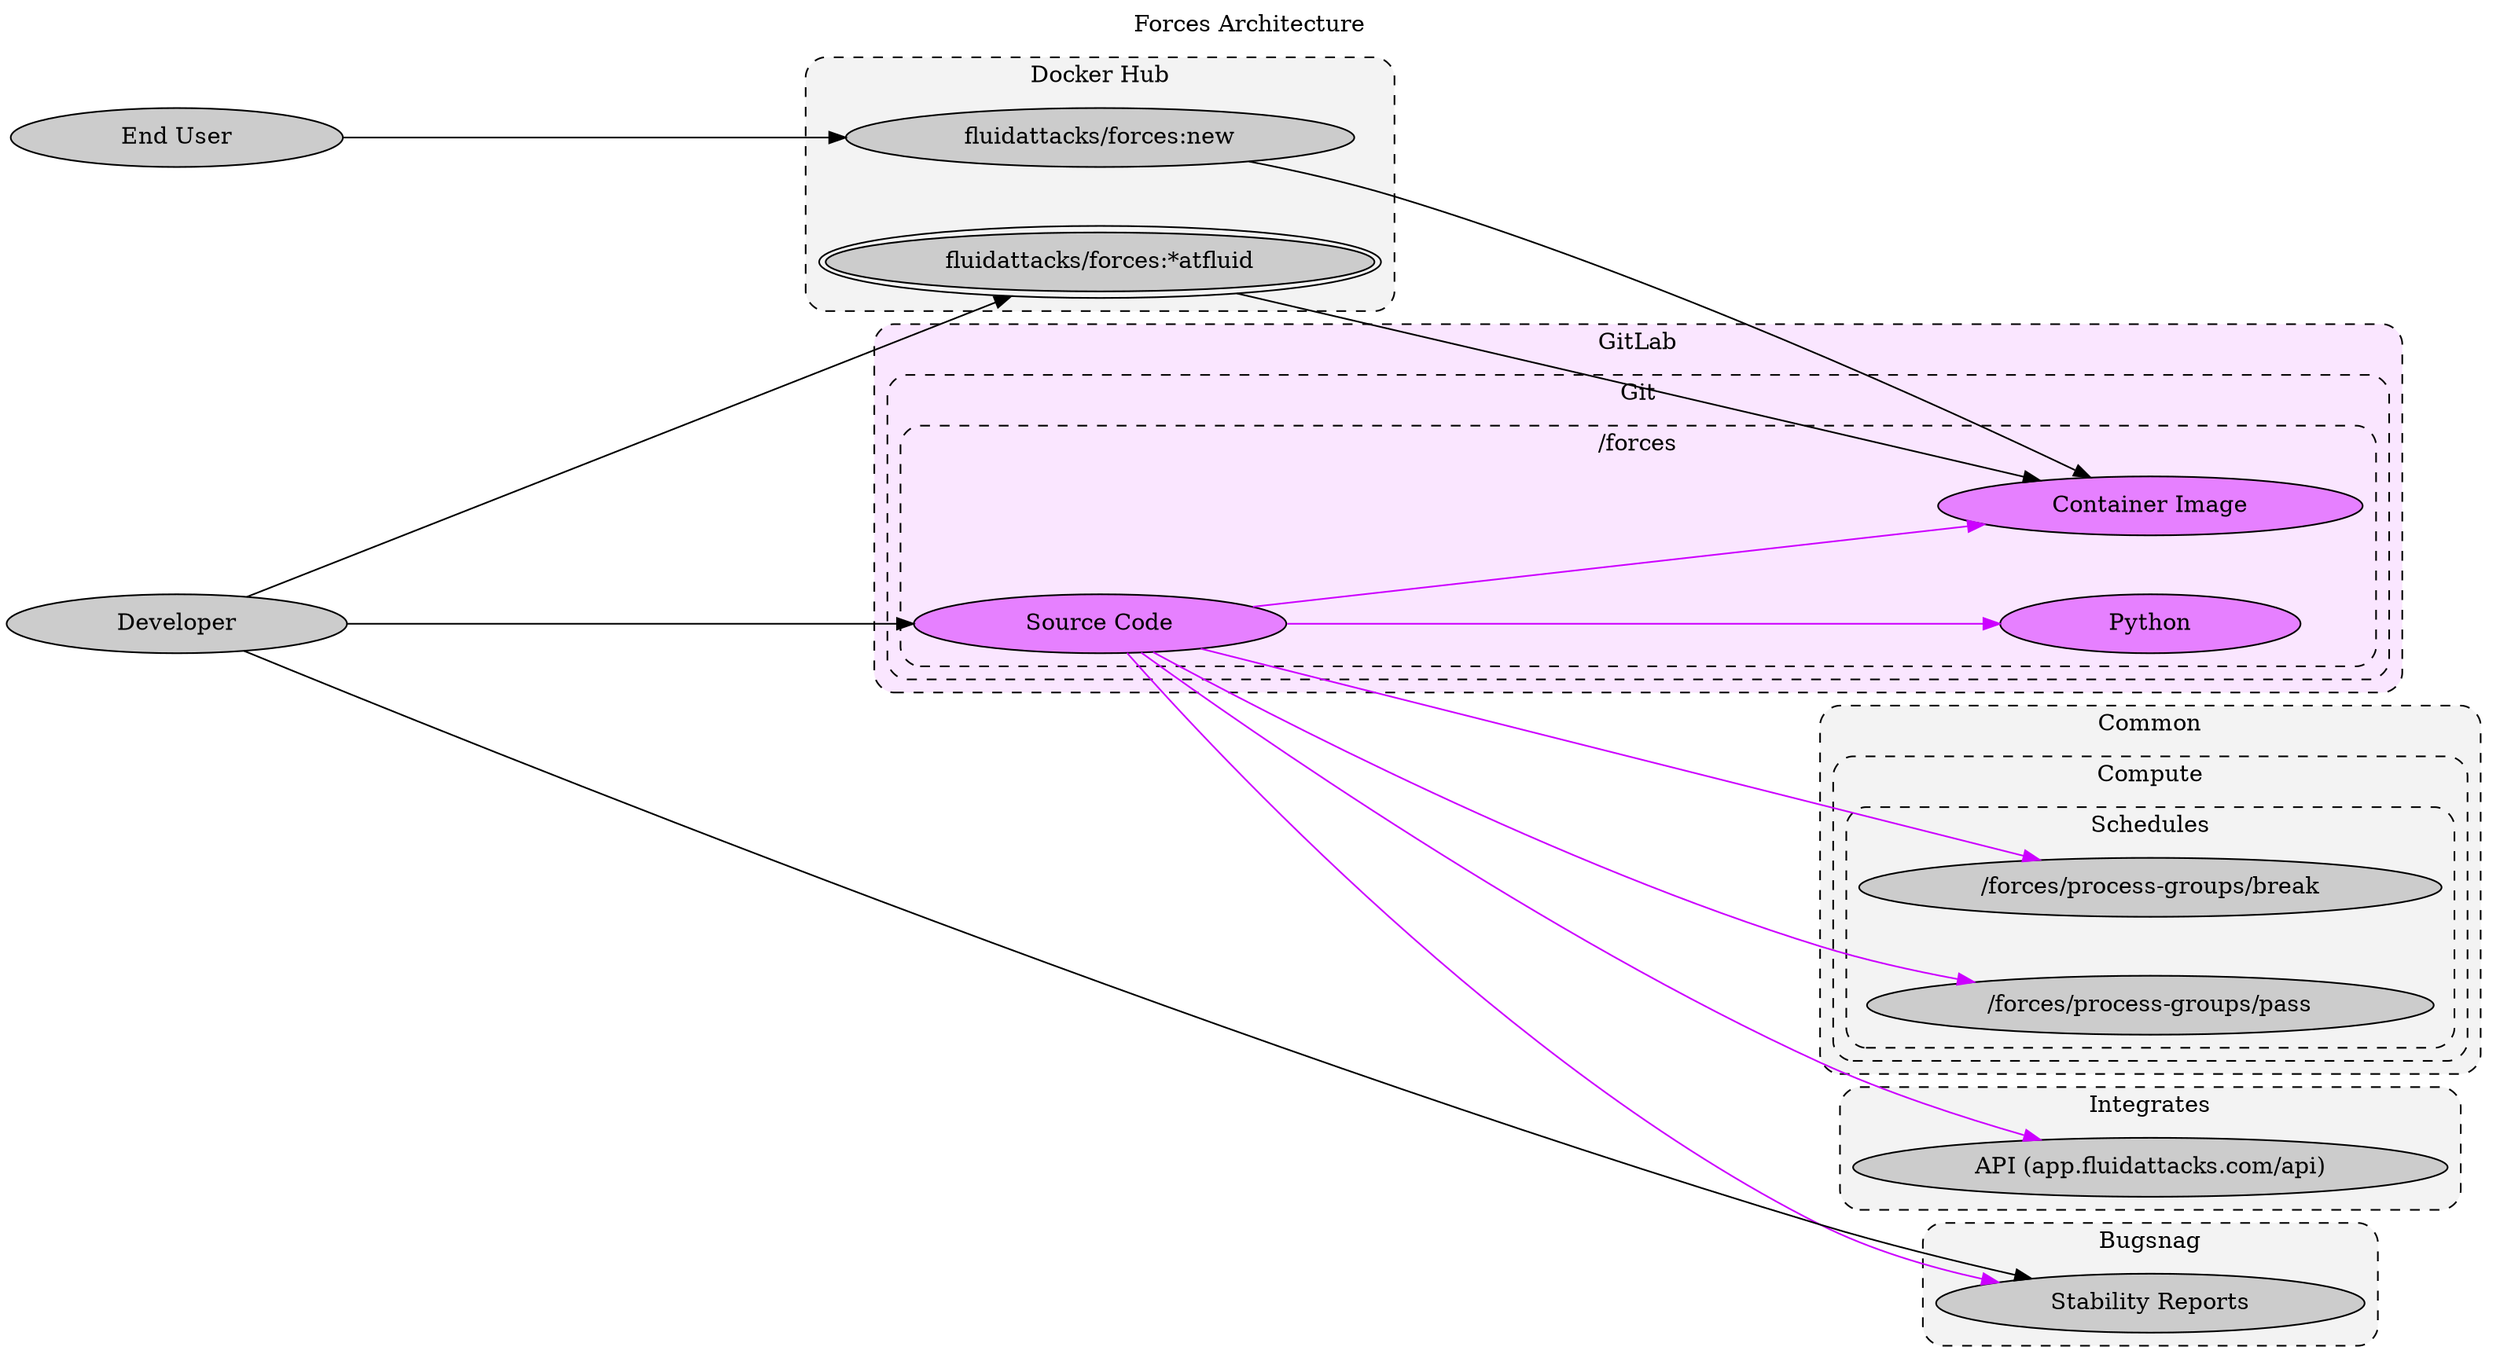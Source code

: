digraph forces {
  label="Forces Architecture"
  labelloc="t"
  compound="true"
  concentrate="true"
  rankdir="LR"
  ranksep="4.0"
  nodesep="0.5"
  overlap="scalexy"

  node[style="filled" margin="0.8,0.0"]
  graph[style="dashed,rounded"]

  subgraph cluster_bugsnag {
    label="Bugsnag"
    bgcolor="0.0 0.0 0.95"
    node[fillcolor="0.0 0.0 0.8"]

    bugsnag[label="Stability Reports"]
  }

  subgraph cluster_common {
    label="Common"
    bgcolor="0.0 0.0 0.95"
    node[fillcolor="0.0 0.0 0.8"]

    subgraph cluster_common_compute {
      label="Compute"

      subgraph cluster_common_compute_schedules {
        label="Schedules"

        common_compute_schedules_break[label="/forces/process-groups/break"]
        common_compute_schedules_pass[label="/forces/process-groups/pass"]
      }
    }
  }

  subgraph cluster_docker_hub {
    label="Docker Hub"
    bgcolor="0.0 0.0 0.95"
    node[fillcolor="0.0 0.0 0.8"]

    docker_hub_new[label="fluidattacks/forces:new"]
    docker_hub_dev[label="fluidattacks/forces:*atfluid" peripheries="2"]
  }

  subgraph cluster_gitlab {
    label="GitLab"
    bgcolor="0.8 0.1 1.0"
    node[fillcolor="0.8 0.5 1.0"]

    subgraph cluster_gitlab_git {
      label="Git"

      subgraph cluster_gitlab_forces {
        label="/forces"

        gitlab_forces[label="Source Code"]
        gitlab_forces_container_image[label="Container Image"]
        gitlab_forces_python[label="Python"]
      }
    }
  }

  subgraph cluster_integrates {
    label="Integrates"
    bgcolor="0.0 0.0 0.95"
    node[fillcolor="0.0 0.0 0.8"]

    integrates_api[label="API (app.fluidattacks.com/api)"]
  }

  node[fillcolor="0.0 0.0 0.8"]
  end_user[label="End User"]
  developer[label="Developer"]
  docker_hub_new -> gitlab_forces_container_image[]
  docker_hub_dev -> gitlab_forces_container_image[]

  edge[color="0.8 1.0 1.0"]
  gitlab_forces -> bugsnag[]
  gitlab_forces -> common_compute_schedules_break[]
  gitlab_forces -> common_compute_schedules_pass[]
  gitlab_forces -> gitlab_forces_container_image[]
  gitlab_forces -> gitlab_forces_python[]
  gitlab_forces -> integrates_api[]

  edge[color="0.0 0.0 0.0"]
  developer -> bugsnag[]
  developer -> docker_hub_dev[]
  developer -> gitlab_forces[]
  end_user -> docker_hub_new[]
}

